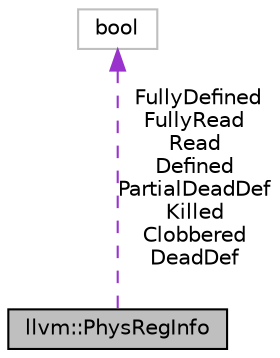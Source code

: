 digraph "llvm::PhysRegInfo"
{
 // LATEX_PDF_SIZE
  bgcolor="transparent";
  edge [fontname="Helvetica",fontsize="10",labelfontname="Helvetica",labelfontsize="10"];
  node [fontname="Helvetica",fontsize="10",shape=record];
  Node1 [label="llvm::PhysRegInfo",height=0.2,width=0.4,color="black", fillcolor="grey75", style="filled", fontcolor="black",tooltip="Information about how a physical register Reg is used by a set of operands."];
  Node2 -> Node1 [dir="back",color="darkorchid3",fontsize="10",style="dashed",label=" FullyDefined\nFullyRead\nRead\nDefined\nPartialDeadDef\nKilled\nClobbered\nDeadDef" ,fontname="Helvetica"];
  Node2 [label="bool",height=0.2,width=0.4,color="grey75",tooltip=" "];
}
